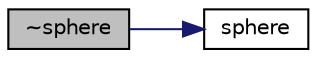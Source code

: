 digraph "~sphere"
{
  bgcolor="transparent";
  edge [fontname="Helvetica",fontsize="10",labelfontname="Helvetica",labelfontsize="10"];
  node [fontname="Helvetica",fontsize="10",shape=record];
  rankdir="LR";
  Node1 [label="~sphere",height=0.2,width=0.4,color="black", fillcolor="grey75", style="filled" fontcolor="black"];
  Node1 -> Node2 [color="midnightblue",fontsize="10",style="solid",fontname="Helvetica"];
  Node2 [label="sphere",height=0.2,width=0.4,color="black",URL="$classFoam_1_1RBD_1_1sphere.html#a64f35c973477a0b67018d5059637642d",tooltip="Construct from name, mass, centre of mass and radius. "];
}

